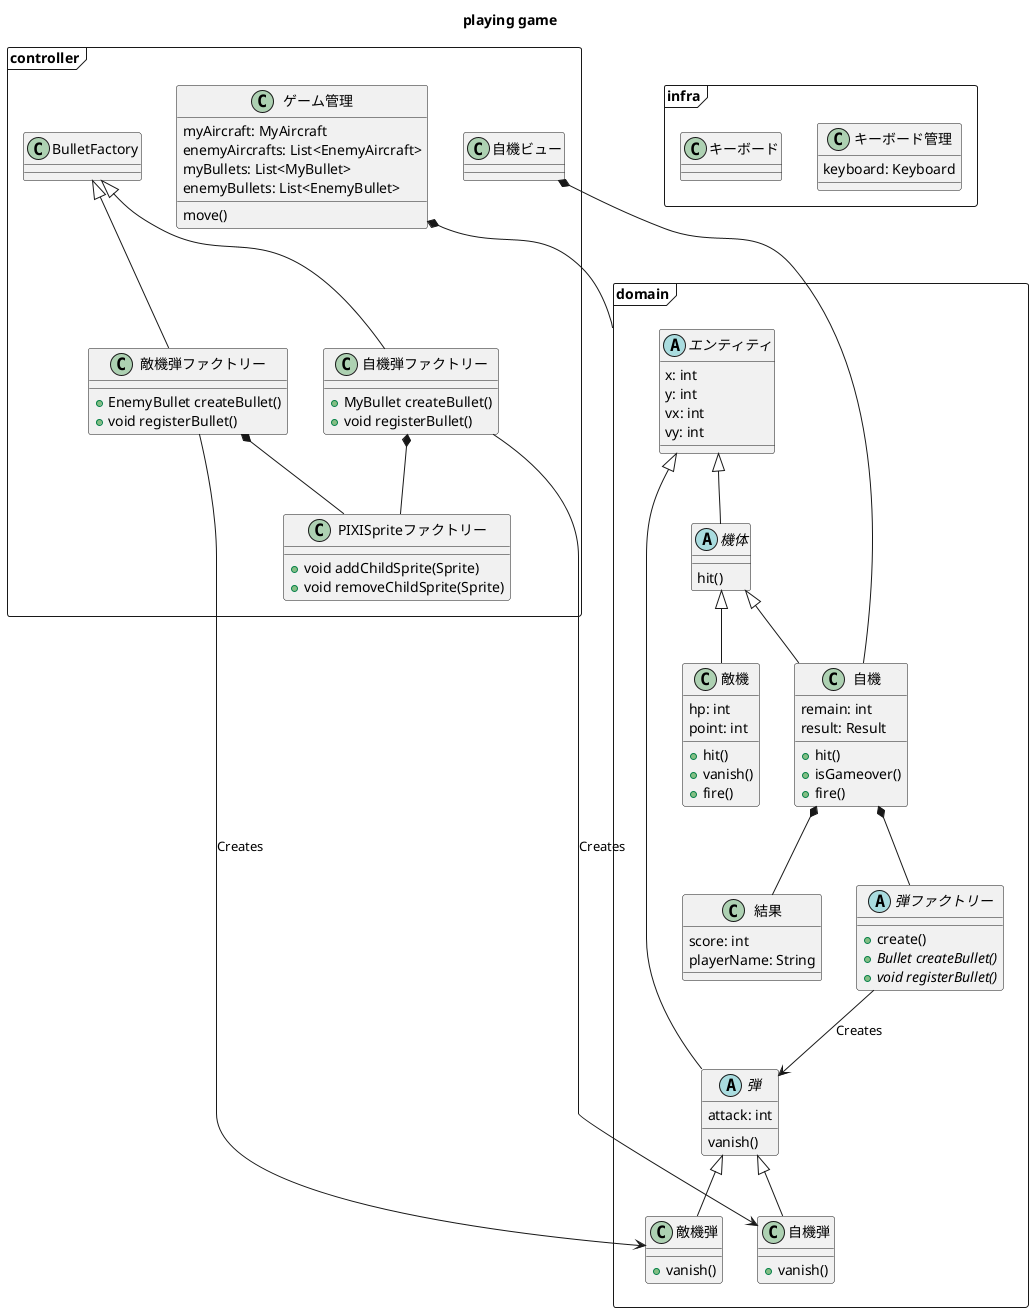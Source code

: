 @startuml
title playing game

package domain <<Frame>> {

    abstract class "エンティティ" as Entity {
        x: int
        y: int
        vx: int
        vy: int

    }

    abstract class "弾" as Bullet extends Entity{
        attack: int

        vanish()
    }


    class "自機弾" as MyBullet extends Bullet {
        +vanish()
    }

    class "敵機弾" as EnemyBullet extends Bullet {
        +vanish()
    }

    abstract class "機体" as Aircraft extends Entity {

        hit()
    }

    class "自機" as MyAircraft extends Aircraft {
        remain: int
        result: Result

        +hit()
        +isGameover()
        +fire()
    }

    class "結果" as Result {
        score: int
        playerName: String
    }

    MyAircraft *-- Result

    class "敵機" as EnemyAircraft extends Aircraft {
        hp: int
        point: int

        +hit()
        +vanish()
        +fire()
    }
    
    abstract class "弾ファクトリー" as BulletFactory {
        +create()
        +{abstract} Bullet createBullet()
        +{abstract} void registerBullet()
    }
    MyAircraft *-- BulletFactory
}

package controller <<Frame>> {
    class "ゲーム管理" as Administrator {
        myAircraft: MyAircraft
        enemyAircrafts: List<EnemyAircraft>
        myBullets: List<MyBullet>
        enemyBullets: List<EnemyBullet>

        move()
    }


    BulletFactory --> Bullet : Creates

    Class "PIXISpriteファクトリー" as PixiSpriteFactory {
        +void addChildSprite(Sprite)
        +void removeChildSprite(Sprite)
    }

    Class "自機弾ファクトリー" as MyBulletFactory extends BulletFactory{
        +MyBullet createBullet()
        +void registerBullet()
    }

    MyBulletFactory --> MyBullet : Creates

    Class "敵機弾ファクトリー" as EnemyBulletFactory extends BulletFactory{
        +EnemyBullet createBullet()
        +void registerBullet()
    }

    MyBulletFactory *-- PixiSpriteFactory
    EnemyBulletFactory *-- PixiSpriteFactory

    EnemyBulletFactory --> EnemyBullet : Creates

    Class "自機ビュー" as MyAircraftView {

    }
    MyAircraftView *-- MyAircraft

}

package infra <<Frame>> {
    class "キーボード管理" as KeyboardManager {
        keyboard: Keyboard
    }

    class "キーボード" as Keyboard {

    }

}

Administrator *-- domain


@enduml